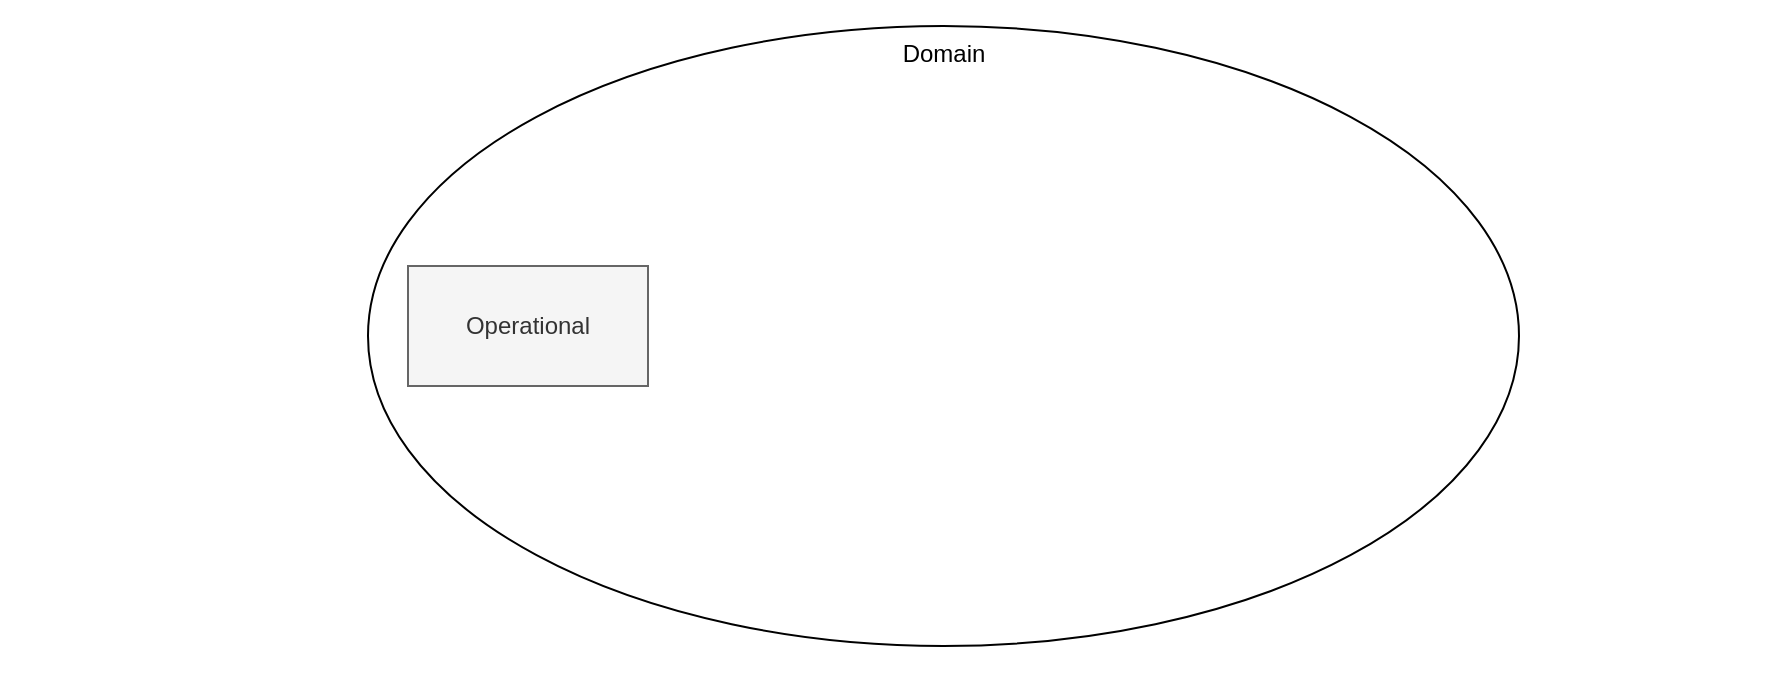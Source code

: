 <mxfile version="15.5.4" type="embed"><diagram id="DWjpSvbVxY2pOprUcE6g" name="Page-1"><mxGraphModel dx="980" dy="683" grid="1" gridSize="10" guides="1" tooltips="1" connect="1" arrows="1" fold="1" page="1" pageScale="1" pageWidth="827" pageHeight="1169" math="0" shadow="0"><root><mxCell id="0"/><mxCell id="1" parent="0"/><mxCell id="WkdalmxvpJmTztUUumEF-3" value="Domain" style="ellipse;whiteSpace=wrap;html=1;verticalAlign=top;" parent="1" vertex="1"><mxGeometry x="240" y="210" width="575.5" height="310" as="geometry"/></mxCell><mxCell id="WkdalmxvpJmTztUUumEF-24" value="Operational" style="rounded=0;whiteSpace=wrap;html=1;fillColor=#f5f5f5;fontColor=#333333;strokeColor=#666666;" parent="1" vertex="1"><mxGeometry x="260" y="330" width="120" height="60" as="geometry"/></mxCell><mxCell id="2" value="" style="rounded=0;whiteSpace=wrap;html=1;fillColor=none;strokeColor=none;" vertex="1" parent="1"><mxGeometry x="56" y="197" width="889" height="337" as="geometry"/></mxCell></root></mxGraphModel></diagram></mxfile>